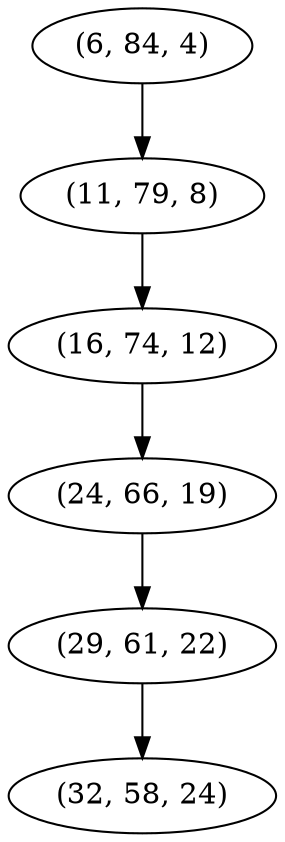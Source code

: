 digraph tree {
    "(6, 84, 4)";
    "(11, 79, 8)";
    "(16, 74, 12)";
    "(24, 66, 19)";
    "(29, 61, 22)";
    "(32, 58, 24)";
    "(6, 84, 4)" -> "(11, 79, 8)";
    "(11, 79, 8)" -> "(16, 74, 12)";
    "(16, 74, 12)" -> "(24, 66, 19)";
    "(24, 66, 19)" -> "(29, 61, 22)";
    "(29, 61, 22)" -> "(32, 58, 24)";
}
